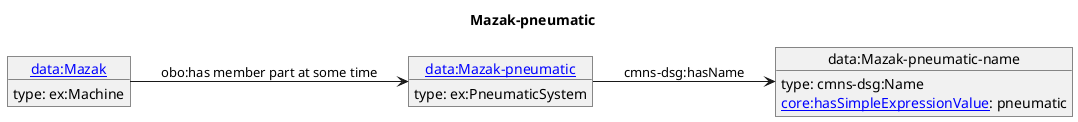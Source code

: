 @startuml
skinparam linetype polyline
left to right direction
title Mazak-pneumatic
object "[[./Mazak-pneumatic.html data:Mazak-pneumatic]]" as o1 {
 type: ex:PneumaticSystem 
}
object "data:Mazak-pneumatic-name" as o2 {
 type: cmns-dsg:Name 
}
object "[[./Mazak.html data:Mazak]]" as o3 {
 type: ex:Machine 
}
o1 --> o2 : cmns-dsg:hasName
o2 : [[https://spec.industrialontologies.org/ontology/core/Core/hasSimpleExpressionValue core:hasSimpleExpressionValue]]: pneumatic
o3 --> o1 : obo:has member part at some time
@enduml
